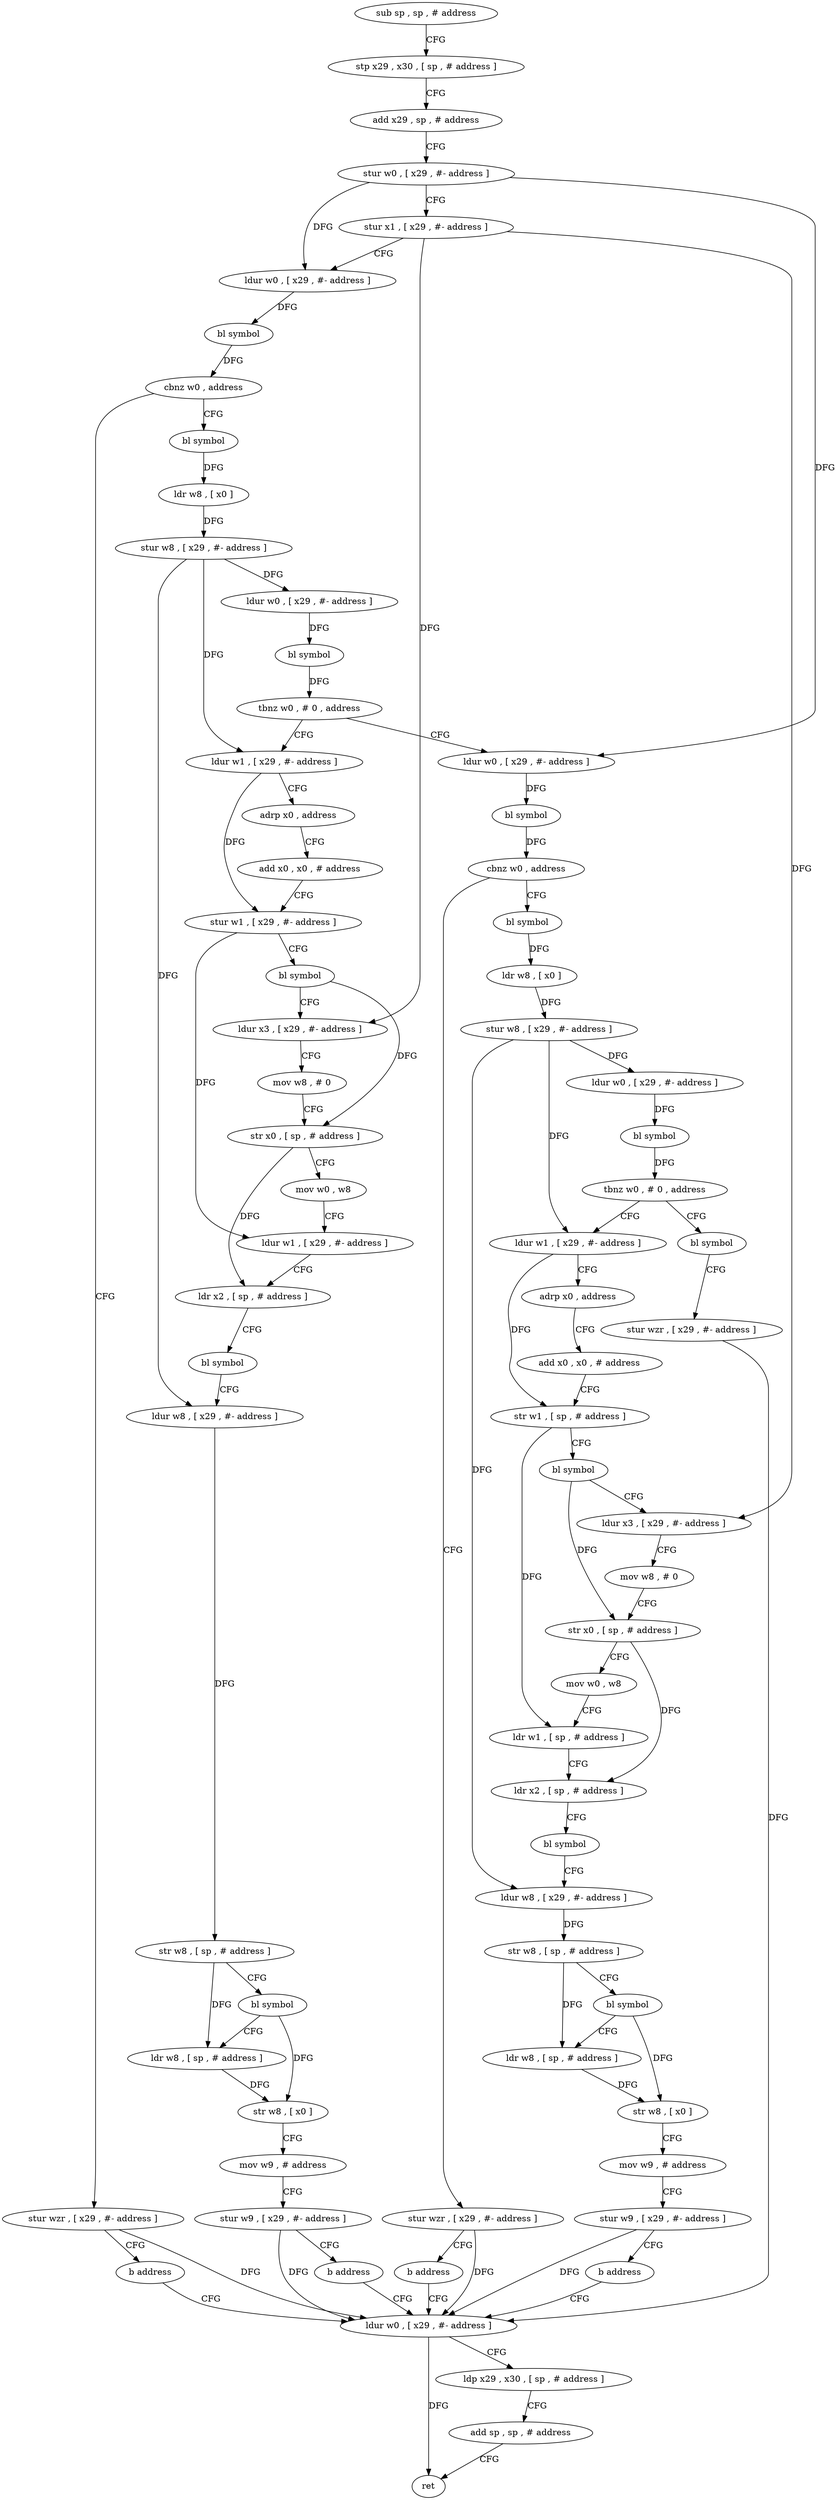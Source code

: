 digraph "func" {
"4210572" [label = "sub sp , sp , # address" ]
"4210576" [label = "stp x29 , x30 , [ sp , # address ]" ]
"4210580" [label = "add x29 , sp , # address" ]
"4210584" [label = "stur w0 , [ x29 , #- address ]" ]
"4210588" [label = "stur x1 , [ x29 , #- address ]" ]
"4210592" [label = "ldur w0 , [ x29 , #- address ]" ]
"4210596" [label = "bl symbol" ]
"4210600" [label = "cbnz w0 , address" ]
"4210612" [label = "bl symbol" ]
"4210604" [label = "stur wzr , [ x29 , #- address ]" ]
"4210616" [label = "ldr w8 , [ x0 ]" ]
"4210620" [label = "stur w8 , [ x29 , #- address ]" ]
"4210624" [label = "ldur w0 , [ x29 , #- address ]" ]
"4210628" [label = "bl symbol" ]
"4210632" [label = "tbnz w0 , # 0 , address" ]
"4210716" [label = "ldur w0 , [ x29 , #- address ]" ]
"4210636" [label = "ldur w1 , [ x29 , #- address ]" ]
"4210608" [label = "b address" ]
"4210848" [label = "ldur w0 , [ x29 , #- address ]" ]
"4210720" [label = "bl symbol" ]
"4210724" [label = "cbnz w0 , address" ]
"4210736" [label = "bl symbol" ]
"4210728" [label = "stur wzr , [ x29 , #- address ]" ]
"4210640" [label = "adrp x0 , address" ]
"4210644" [label = "add x0 , x0 , # address" ]
"4210648" [label = "stur w1 , [ x29 , #- address ]" ]
"4210652" [label = "bl symbol" ]
"4210656" [label = "ldur x3 , [ x29 , #- address ]" ]
"4210660" [label = "mov w8 , # 0" ]
"4210664" [label = "str x0 , [ sp , # address ]" ]
"4210668" [label = "mov w0 , w8" ]
"4210672" [label = "ldur w1 , [ x29 , #- address ]" ]
"4210676" [label = "ldr x2 , [ sp , # address ]" ]
"4210680" [label = "bl symbol" ]
"4210684" [label = "ldur w8 , [ x29 , #- address ]" ]
"4210688" [label = "str w8 , [ sp , # address ]" ]
"4210692" [label = "bl symbol" ]
"4210696" [label = "ldr w8 , [ sp , # address ]" ]
"4210700" [label = "str w8 , [ x0 ]" ]
"4210704" [label = "mov w9 , # address" ]
"4210708" [label = "stur w9 , [ x29 , #- address ]" ]
"4210712" [label = "b address" ]
"4210852" [label = "ldp x29 , x30 , [ sp , # address ]" ]
"4210856" [label = "add sp , sp , # address" ]
"4210860" [label = "ret" ]
"4210740" [label = "ldr w8 , [ x0 ]" ]
"4210744" [label = "stur w8 , [ x29 , #- address ]" ]
"4210748" [label = "ldur w0 , [ x29 , #- address ]" ]
"4210752" [label = "bl symbol" ]
"4210756" [label = "tbnz w0 , # 0 , address" ]
"4210840" [label = "bl symbol" ]
"4210760" [label = "ldur w1 , [ x29 , #- address ]" ]
"4210732" [label = "b address" ]
"4210844" [label = "stur wzr , [ x29 , #- address ]" ]
"4210764" [label = "adrp x0 , address" ]
"4210768" [label = "add x0 , x0 , # address" ]
"4210772" [label = "str w1 , [ sp , # address ]" ]
"4210776" [label = "bl symbol" ]
"4210780" [label = "ldur x3 , [ x29 , #- address ]" ]
"4210784" [label = "mov w8 , # 0" ]
"4210788" [label = "str x0 , [ sp , # address ]" ]
"4210792" [label = "mov w0 , w8" ]
"4210796" [label = "ldr w1 , [ sp , # address ]" ]
"4210800" [label = "ldr x2 , [ sp , # address ]" ]
"4210804" [label = "bl symbol" ]
"4210808" [label = "ldur w8 , [ x29 , #- address ]" ]
"4210812" [label = "str w8 , [ sp , # address ]" ]
"4210816" [label = "bl symbol" ]
"4210820" [label = "ldr w8 , [ sp , # address ]" ]
"4210824" [label = "str w8 , [ x0 ]" ]
"4210828" [label = "mov w9 , # address" ]
"4210832" [label = "stur w9 , [ x29 , #- address ]" ]
"4210836" [label = "b address" ]
"4210572" -> "4210576" [ label = "CFG" ]
"4210576" -> "4210580" [ label = "CFG" ]
"4210580" -> "4210584" [ label = "CFG" ]
"4210584" -> "4210588" [ label = "CFG" ]
"4210584" -> "4210592" [ label = "DFG" ]
"4210584" -> "4210716" [ label = "DFG" ]
"4210588" -> "4210592" [ label = "CFG" ]
"4210588" -> "4210656" [ label = "DFG" ]
"4210588" -> "4210780" [ label = "DFG" ]
"4210592" -> "4210596" [ label = "DFG" ]
"4210596" -> "4210600" [ label = "DFG" ]
"4210600" -> "4210612" [ label = "CFG" ]
"4210600" -> "4210604" [ label = "CFG" ]
"4210612" -> "4210616" [ label = "DFG" ]
"4210604" -> "4210608" [ label = "CFG" ]
"4210604" -> "4210848" [ label = "DFG" ]
"4210616" -> "4210620" [ label = "DFG" ]
"4210620" -> "4210624" [ label = "DFG" ]
"4210620" -> "4210636" [ label = "DFG" ]
"4210620" -> "4210684" [ label = "DFG" ]
"4210624" -> "4210628" [ label = "DFG" ]
"4210628" -> "4210632" [ label = "DFG" ]
"4210632" -> "4210716" [ label = "CFG" ]
"4210632" -> "4210636" [ label = "CFG" ]
"4210716" -> "4210720" [ label = "DFG" ]
"4210636" -> "4210640" [ label = "CFG" ]
"4210636" -> "4210648" [ label = "DFG" ]
"4210608" -> "4210848" [ label = "CFG" ]
"4210848" -> "4210852" [ label = "CFG" ]
"4210848" -> "4210860" [ label = "DFG" ]
"4210720" -> "4210724" [ label = "DFG" ]
"4210724" -> "4210736" [ label = "CFG" ]
"4210724" -> "4210728" [ label = "CFG" ]
"4210736" -> "4210740" [ label = "DFG" ]
"4210728" -> "4210732" [ label = "CFG" ]
"4210728" -> "4210848" [ label = "DFG" ]
"4210640" -> "4210644" [ label = "CFG" ]
"4210644" -> "4210648" [ label = "CFG" ]
"4210648" -> "4210652" [ label = "CFG" ]
"4210648" -> "4210672" [ label = "DFG" ]
"4210652" -> "4210656" [ label = "CFG" ]
"4210652" -> "4210664" [ label = "DFG" ]
"4210656" -> "4210660" [ label = "CFG" ]
"4210660" -> "4210664" [ label = "CFG" ]
"4210664" -> "4210668" [ label = "CFG" ]
"4210664" -> "4210676" [ label = "DFG" ]
"4210668" -> "4210672" [ label = "CFG" ]
"4210672" -> "4210676" [ label = "CFG" ]
"4210676" -> "4210680" [ label = "CFG" ]
"4210680" -> "4210684" [ label = "CFG" ]
"4210684" -> "4210688" [ label = "DFG" ]
"4210688" -> "4210692" [ label = "CFG" ]
"4210688" -> "4210696" [ label = "DFG" ]
"4210692" -> "4210696" [ label = "CFG" ]
"4210692" -> "4210700" [ label = "DFG" ]
"4210696" -> "4210700" [ label = "DFG" ]
"4210700" -> "4210704" [ label = "CFG" ]
"4210704" -> "4210708" [ label = "CFG" ]
"4210708" -> "4210712" [ label = "CFG" ]
"4210708" -> "4210848" [ label = "DFG" ]
"4210712" -> "4210848" [ label = "CFG" ]
"4210852" -> "4210856" [ label = "CFG" ]
"4210856" -> "4210860" [ label = "CFG" ]
"4210740" -> "4210744" [ label = "DFG" ]
"4210744" -> "4210748" [ label = "DFG" ]
"4210744" -> "4210760" [ label = "DFG" ]
"4210744" -> "4210808" [ label = "DFG" ]
"4210748" -> "4210752" [ label = "DFG" ]
"4210752" -> "4210756" [ label = "DFG" ]
"4210756" -> "4210840" [ label = "CFG" ]
"4210756" -> "4210760" [ label = "CFG" ]
"4210840" -> "4210844" [ label = "CFG" ]
"4210760" -> "4210764" [ label = "CFG" ]
"4210760" -> "4210772" [ label = "DFG" ]
"4210732" -> "4210848" [ label = "CFG" ]
"4210844" -> "4210848" [ label = "DFG" ]
"4210764" -> "4210768" [ label = "CFG" ]
"4210768" -> "4210772" [ label = "CFG" ]
"4210772" -> "4210776" [ label = "CFG" ]
"4210772" -> "4210796" [ label = "DFG" ]
"4210776" -> "4210780" [ label = "CFG" ]
"4210776" -> "4210788" [ label = "DFG" ]
"4210780" -> "4210784" [ label = "CFG" ]
"4210784" -> "4210788" [ label = "CFG" ]
"4210788" -> "4210792" [ label = "CFG" ]
"4210788" -> "4210800" [ label = "DFG" ]
"4210792" -> "4210796" [ label = "CFG" ]
"4210796" -> "4210800" [ label = "CFG" ]
"4210800" -> "4210804" [ label = "CFG" ]
"4210804" -> "4210808" [ label = "CFG" ]
"4210808" -> "4210812" [ label = "DFG" ]
"4210812" -> "4210816" [ label = "CFG" ]
"4210812" -> "4210820" [ label = "DFG" ]
"4210816" -> "4210820" [ label = "CFG" ]
"4210816" -> "4210824" [ label = "DFG" ]
"4210820" -> "4210824" [ label = "DFG" ]
"4210824" -> "4210828" [ label = "CFG" ]
"4210828" -> "4210832" [ label = "CFG" ]
"4210832" -> "4210836" [ label = "CFG" ]
"4210832" -> "4210848" [ label = "DFG" ]
"4210836" -> "4210848" [ label = "CFG" ]
}
